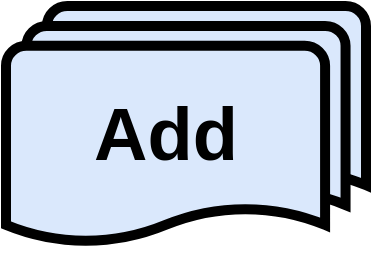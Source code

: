 <mxfile version="20.8.16" type="device"><diagram name="第 1 页" id="9johLalB7cy-U-RT4EuI"><mxGraphModel dx="940" dy="702" grid="1" gridSize="10" guides="1" tooltips="1" connect="1" arrows="1" fold="1" page="1" pageScale="1" pageWidth="827" pageHeight="1169" math="0" shadow="0"><root><mxCell id="0"/><mxCell id="1" parent="0"/><mxCell id="g86lOL4Q27iwc3tcrxGG-5" value="" style="strokeWidth=5;html=1;shape=mxgraph.flowchart.multi-document;whiteSpace=wrap;fillColor=#dae8fc;strokeColor=#000000;" vertex="1" parent="1"><mxGeometry x="100" y="150" width="180" height="120" as="geometry"/></mxCell><mxCell id="g86lOL4Q27iwc3tcrxGG-11" value="&lt;font size=&quot;1&quot; style=&quot;&quot;&gt;&lt;b style=&quot;font-size: 37px;&quot;&gt;Add&lt;/b&gt;&lt;/font&gt;" style="text;html=1;strokeColor=none;fillColor=none;align=center;verticalAlign=middle;whiteSpace=wrap;rounded=0;" vertex="1" parent="1"><mxGeometry x="130" y="190" width="100" height="50" as="geometry"/></mxCell></root></mxGraphModel></diagram></mxfile>